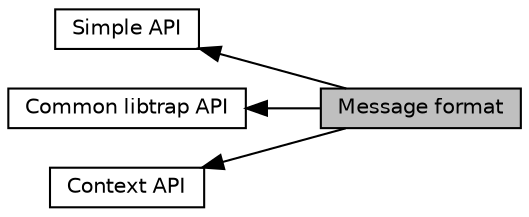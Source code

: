 digraph "Message format"
{
  edge [fontname="Helvetica",fontsize="10",labelfontname="Helvetica",labelfontsize="10"];
  node [fontname="Helvetica",fontsize="10",shape=record];
  rankdir=LR;
  Node3 [label="Simple API",height=0.2,width=0.4,color="black", fillcolor="white", style="filled",URL="$group__simpleapi.html"];
  Node0 [label="Message format",height=0.2,width=0.4,color="black", fillcolor="grey75", style="filled", fontcolor="black"];
  Node1 [label="Common libtrap API",height=0.2,width=0.4,color="black", fillcolor="white", style="filled",URL="$group__commonapi.html"];
  Node2 [label="Context API",height=0.2,width=0.4,color="black", fillcolor="white", style="filled",URL="$group__contextapi.html"];
  Node1->Node0 [shape=plaintext, dir="back", style="solid"];
  Node2->Node0 [shape=plaintext, dir="back", style="solid"];
  Node3->Node0 [shape=plaintext, dir="back", style="solid"];
}
